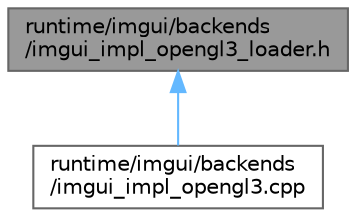 digraph "runtime/imgui/backends/imgui_impl_opengl3_loader.h"
{
 // LATEX_PDF_SIZE
  bgcolor="transparent";
  edge [fontname=Helvetica,fontsize=10,labelfontname=Helvetica,labelfontsize=10];
  node [fontname=Helvetica,fontsize=10,shape=box,height=0.2,width=0.4];
  Node1 [id="Node000001",label="runtime/imgui/backends\l/imgui_impl_opengl3_loader.h",height=0.2,width=0.4,color="gray40", fillcolor="grey60", style="filled", fontcolor="black",tooltip=" "];
  Node1 -> Node2 [id="edge2_Node000001_Node000002",dir="back",color="steelblue1",style="solid",tooltip=" "];
  Node2 [id="Node000002",label="runtime/imgui/backends\l/imgui_impl_opengl3.cpp",height=0.2,width=0.4,color="grey40", fillcolor="white", style="filled",URL="$imgui__impl__opengl3_8cpp.html",tooltip=" "];
}

